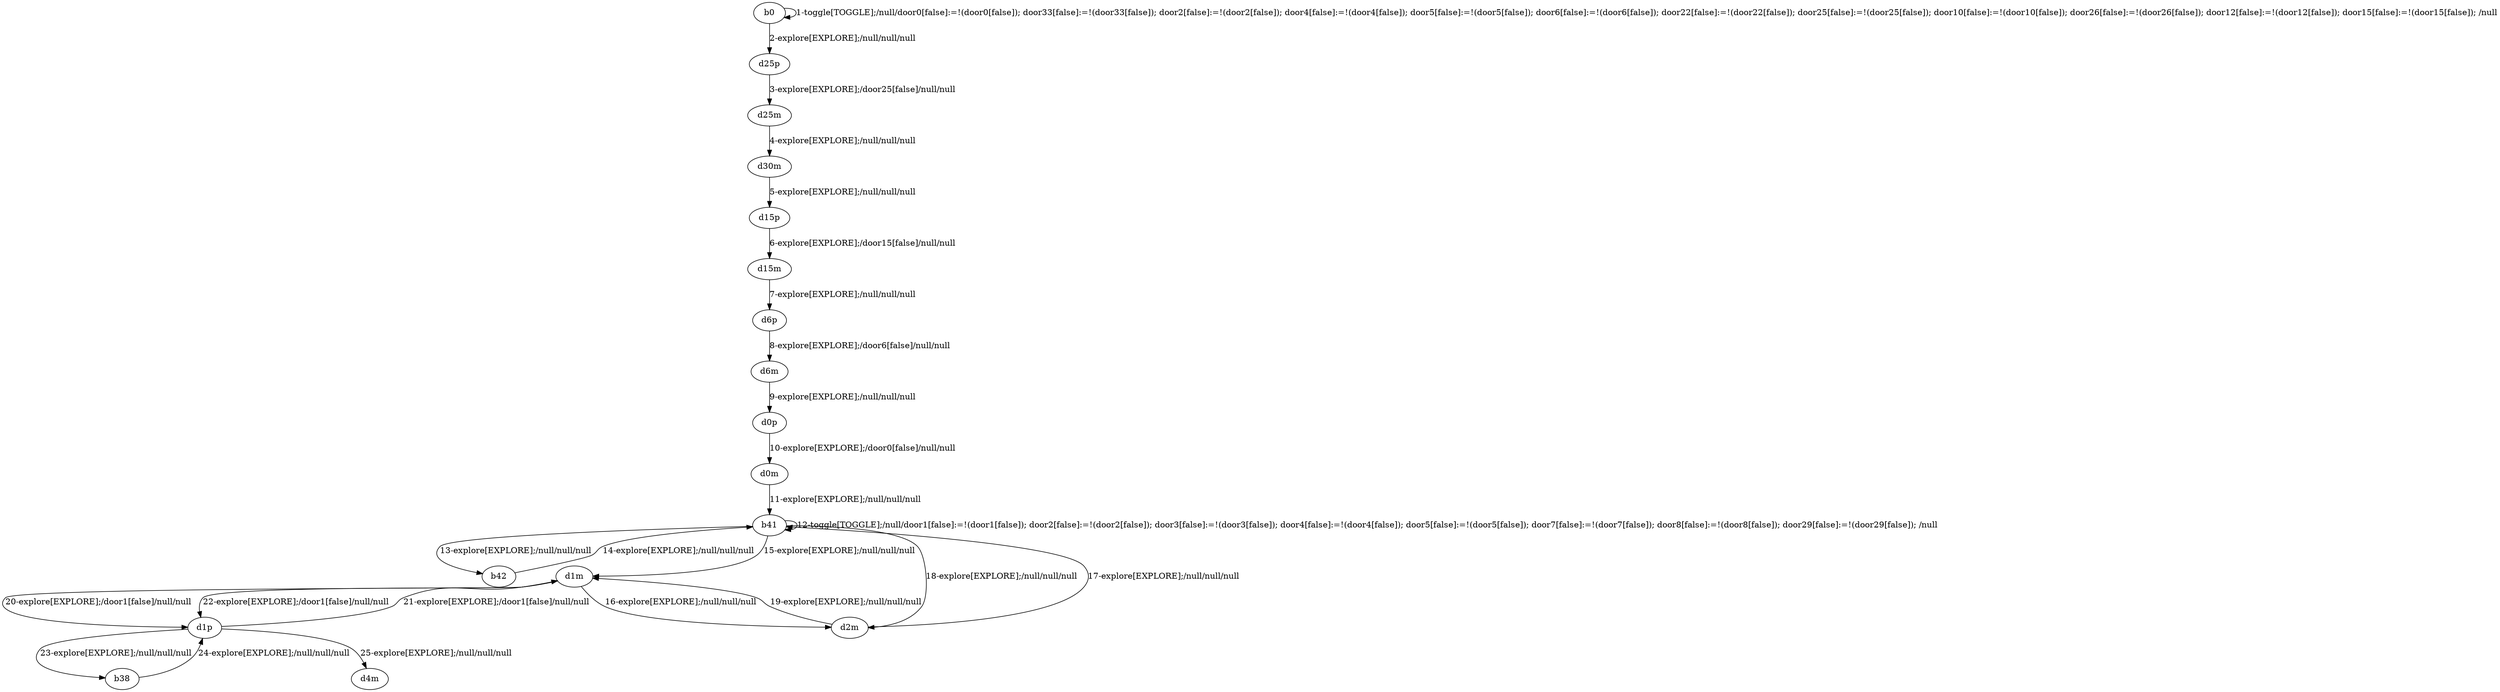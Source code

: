# Total number of goals covered by this test: 1
# d1p --> d4m

digraph g {
"b0" -> "b0" [label = "1-toggle[TOGGLE];/null/door0[false]:=!(door0[false]); door33[false]:=!(door33[false]); door2[false]:=!(door2[false]); door4[false]:=!(door4[false]); door5[false]:=!(door5[false]); door6[false]:=!(door6[false]); door22[false]:=!(door22[false]); door25[false]:=!(door25[false]); door10[false]:=!(door10[false]); door26[false]:=!(door26[false]); door12[false]:=!(door12[false]); door15[false]:=!(door15[false]); /null"];
"b0" -> "d25p" [label = "2-explore[EXPLORE];/null/null/null"];
"d25p" -> "d25m" [label = "3-explore[EXPLORE];/door25[false]/null/null"];
"d25m" -> "d30m" [label = "4-explore[EXPLORE];/null/null/null"];
"d30m" -> "d15p" [label = "5-explore[EXPLORE];/null/null/null"];
"d15p" -> "d15m" [label = "6-explore[EXPLORE];/door15[false]/null/null"];
"d15m" -> "d6p" [label = "7-explore[EXPLORE];/null/null/null"];
"d6p" -> "d6m" [label = "8-explore[EXPLORE];/door6[false]/null/null"];
"d6m" -> "d0p" [label = "9-explore[EXPLORE];/null/null/null"];
"d0p" -> "d0m" [label = "10-explore[EXPLORE];/door0[false]/null/null"];
"d0m" -> "b41" [label = "11-explore[EXPLORE];/null/null/null"];
"b41" -> "b41" [label = "12-toggle[TOGGLE];/null/door1[false]:=!(door1[false]); door2[false]:=!(door2[false]); door3[false]:=!(door3[false]); door4[false]:=!(door4[false]); door5[false]:=!(door5[false]); door7[false]:=!(door7[false]); door8[false]:=!(door8[false]); door29[false]:=!(door29[false]); /null"];
"b41" -> "b42" [label = "13-explore[EXPLORE];/null/null/null"];
"b42" -> "b41" [label = "14-explore[EXPLORE];/null/null/null"];
"b41" -> "d1m" [label = "15-explore[EXPLORE];/null/null/null"];
"d1m" -> "d2m" [label = "16-explore[EXPLORE];/null/null/null"];
"d2m" -> "b41" [label = "17-explore[EXPLORE];/null/null/null"];
"b41" -> "d2m" [label = "18-explore[EXPLORE];/null/null/null"];
"d2m" -> "d1m" [label = "19-explore[EXPLORE];/null/null/null"];
"d1m" -> "d1p" [label = "20-explore[EXPLORE];/door1[false]/null/null"];
"d1p" -> "d1m" [label = "21-explore[EXPLORE];/door1[false]/null/null"];
"d1m" -> "d1p" [label = "22-explore[EXPLORE];/door1[false]/null/null"];
"d1p" -> "b38" [label = "23-explore[EXPLORE];/null/null/null"];
"b38" -> "d1p" [label = "24-explore[EXPLORE];/null/null/null"];
"d1p" -> "d4m" [label = "25-explore[EXPLORE];/null/null/null"];
}